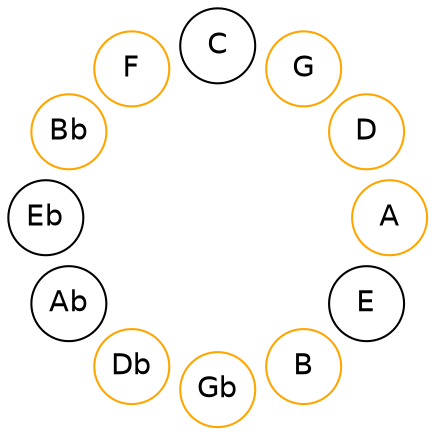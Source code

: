 
graph {

layout = circo;
mindist = .1

node [shape = circle, fontname = Helvetica, margin = 0]
edge [style=invis]

subgraph 1 {
	E -- B -- Gb -- Db -- Ab -- Eb -- Bb -- F -- C -- G -- D -- A -- E
}

B [color=orange];
Gb [color=orange];
Db [color=orange];
Bb [color=orange];
F [color=orange];
G [color=orange];
D [color=orange];
A [color=orange];
}
